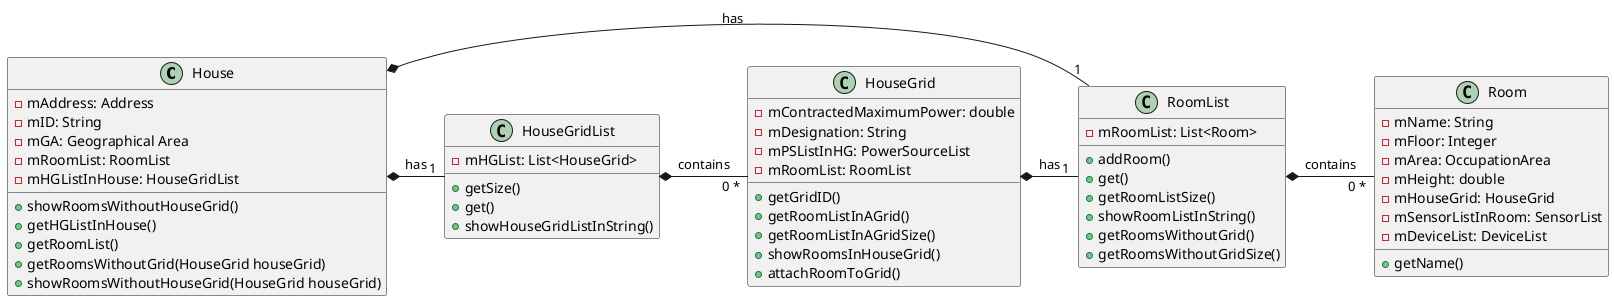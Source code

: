 @startuml
class House {
- mAddress: Address
- mID: String
- mGA: Geographical Area
- mRoomList: RoomList
- mHGListInHouse: HouseGridList

+ showRoomsWithoutHouseGrid()
+ getHGListInHouse()
+ getRoomList()
+ getRoomsWithoutGrid(HouseGrid houseGrid)
+ showRoomsWithoutHouseGrid(HouseGrid houseGrid)

}

class RoomList{
- mRoomList: List<Room>
+ addRoom()
+ get()
+ getRoomListSize()
+ showRoomListInString()
+ getRoomsWithoutGrid()
+ getRoomsWithoutGridSize()


}

class HouseGridList{
- mHGList: List<HouseGrid>
+ getSize()
+ get()
+ showHouseGridListInString()
}

class HouseGrid{
- mContractedMaximumPower: double
- mDesignation: String
- mPSListInHG: PowerSourceList
- mRoomList: RoomList
+ getGridID()
+ getRoomListInAGrid()
+ getRoomListInAGridSize()
+ showRoomsInHouseGrid()
+ attachRoomToGrid()
}


class Room{
- mName: String
- mFloor: Integer
- mArea: OccupationArea
- mHeight: double
- mHouseGrid: HouseGrid
- mSensorListInRoom: SensorList
- mDeviceList: DeviceList
+ getName()
}


House *- "1" RoomList: has
RoomList *- " 0 *"Room: contains
House *- "1" HouseGridList: has
HouseGridList *- " 0 *"HouseGrid: contains
HouseGrid *- "1" RoomList: has
@enduml